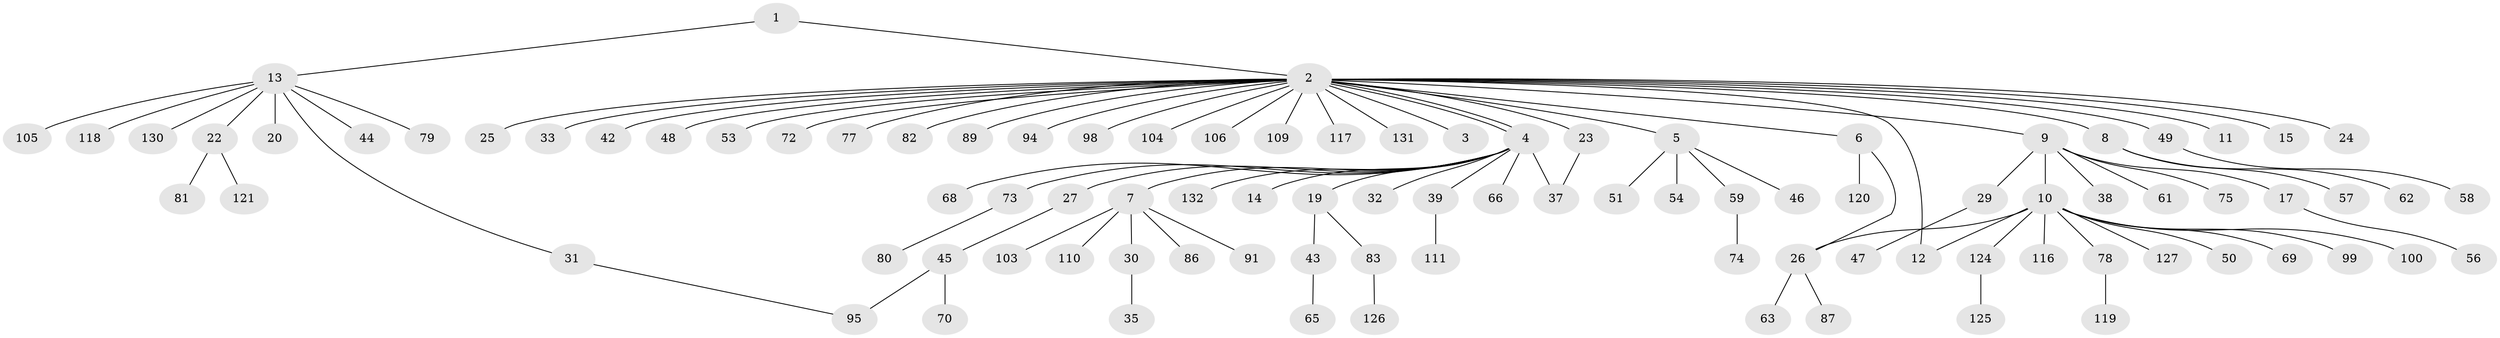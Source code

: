 // Generated by graph-tools (version 1.1) at 2025/51/02/27/25 19:51:56]
// undirected, 97 vertices, 101 edges
graph export_dot {
graph [start="1"]
  node [color=gray90,style=filled];
  1 [super="+112"];
  2 [super="+60"];
  3;
  4 [super="+129"];
  5 [super="+76"];
  6 [super="+21"];
  7 [super="+18"];
  8 [super="+71"];
  9 [super="+107"];
  10 [super="+41"];
  11;
  12 [super="+128"];
  13 [super="+34"];
  14;
  15 [super="+16"];
  17 [super="+28"];
  19 [super="+36"];
  20;
  22;
  23 [super="+64"];
  24 [super="+40"];
  25;
  26 [super="+84"];
  27;
  29 [super="+85"];
  30 [super="+96"];
  31 [super="+55"];
  32 [super="+123"];
  33;
  35;
  37 [super="+52"];
  38;
  39;
  42;
  43;
  44;
  45 [super="+88"];
  46 [super="+93"];
  47;
  48;
  49 [super="+92"];
  50;
  51;
  53;
  54;
  56 [super="+115"];
  57 [super="+114"];
  58;
  59 [super="+67"];
  61 [super="+101"];
  62;
  63;
  65;
  66;
  68;
  69;
  70;
  72;
  73;
  74;
  75 [super="+97"];
  77 [super="+102"];
  78;
  79;
  80;
  81;
  82 [super="+113"];
  83 [super="+90"];
  86;
  87 [super="+108"];
  89;
  91;
  94;
  95;
  98 [super="+122"];
  99;
  100;
  103;
  104;
  105;
  106;
  109;
  110;
  111;
  116;
  117;
  118;
  119;
  120;
  121;
  124;
  125;
  126;
  127;
  130;
  131;
  132;
  1 -- 2;
  1 -- 13;
  2 -- 3;
  2 -- 4;
  2 -- 4;
  2 -- 5;
  2 -- 6;
  2 -- 8;
  2 -- 9;
  2 -- 11;
  2 -- 12;
  2 -- 15;
  2 -- 23;
  2 -- 24;
  2 -- 25;
  2 -- 33;
  2 -- 42;
  2 -- 48;
  2 -- 49;
  2 -- 53;
  2 -- 72;
  2 -- 77;
  2 -- 82;
  2 -- 89;
  2 -- 94;
  2 -- 98;
  2 -- 104;
  2 -- 109;
  2 -- 131;
  2 -- 117;
  2 -- 106;
  4 -- 7;
  4 -- 14;
  4 -- 19;
  4 -- 27;
  4 -- 32;
  4 -- 39;
  4 -- 66;
  4 -- 68;
  4 -- 73;
  4 -- 132;
  4 -- 37;
  5 -- 46;
  5 -- 51;
  5 -- 54;
  5 -- 59;
  6 -- 120;
  6 -- 26;
  7 -- 30;
  7 -- 86;
  7 -- 91;
  7 -- 103;
  7 -- 110;
  8 -- 57;
  8 -- 62;
  9 -- 10;
  9 -- 17;
  9 -- 29;
  9 -- 38;
  9 -- 61;
  9 -- 75;
  10 -- 12;
  10 -- 26;
  10 -- 50;
  10 -- 69;
  10 -- 78;
  10 -- 99;
  10 -- 100;
  10 -- 116;
  10 -- 124;
  10 -- 127;
  13 -- 20;
  13 -- 22;
  13 -- 31;
  13 -- 44;
  13 -- 79;
  13 -- 105;
  13 -- 118;
  13 -- 130;
  17 -- 56;
  19 -- 43;
  19 -- 83;
  22 -- 81;
  22 -- 121;
  23 -- 37;
  26 -- 63;
  26 -- 87;
  27 -- 45;
  29 -- 47;
  30 -- 35;
  31 -- 95;
  39 -- 111;
  43 -- 65;
  45 -- 70;
  45 -- 95;
  49 -- 58;
  59 -- 74;
  73 -- 80;
  78 -- 119;
  83 -- 126;
  124 -- 125;
}
